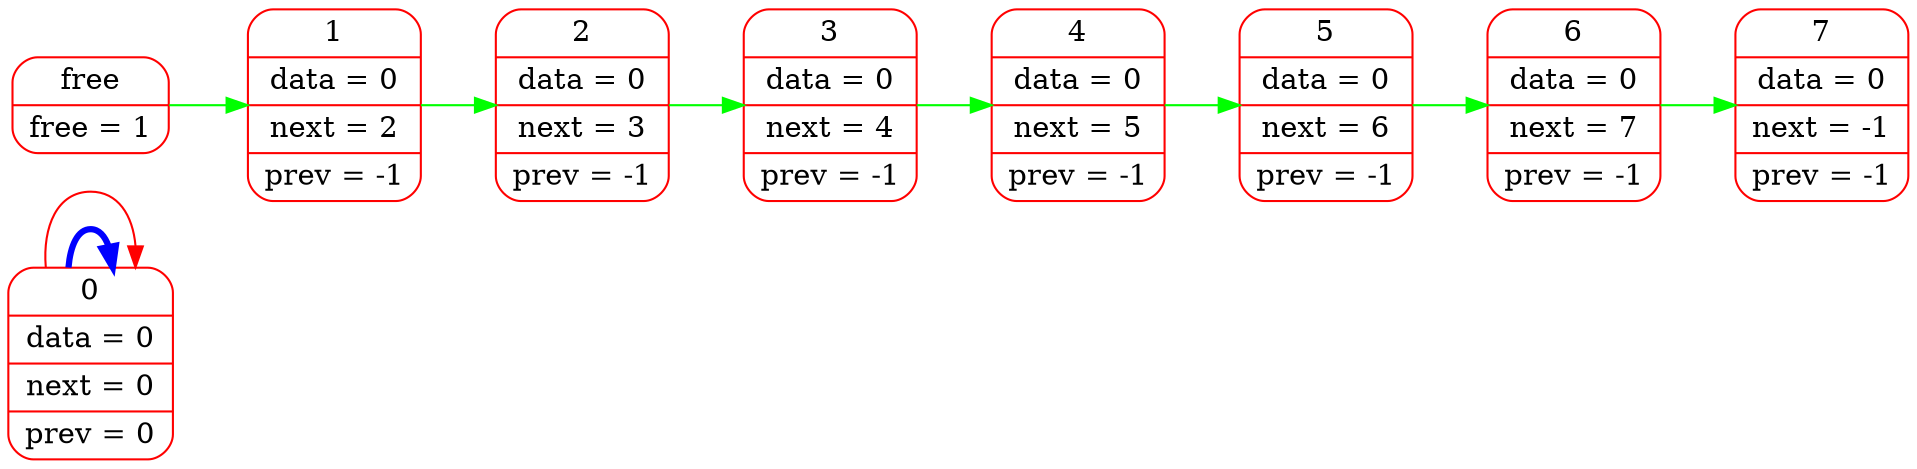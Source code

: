 digraph G{
rankdir=LR;
node[color="red",fontsize=14];
edge[color="blue",fontsize=12, penwidth=3];
elem0[shape="Mrecord", label="0 | data = 0 | next = 0 | prev = 0"];
elem0->elem0;
edge[color="red",fontsize=12, penwidth=1];
elem0->elem0;edge[color="green",fontsize=12, penwidth=1];
free[shape="Mrecord", label="free | free = 1"];
elem1[shape="Mrecord", label="1 | data = 0 | next = 2 | prev = -1"];
elem2[shape="Mrecord", label="2 | data = 0 | next = 3 | prev = -1"];
elem3[shape="Mrecord", label="3 | data = 0 | next = 4 | prev = -1"];
elem4[shape="Mrecord", label="4 | data = 0 | next = 5 | prev = -1"];
elem5[shape="Mrecord", label="5 | data = 0 | next = 6 | prev = -1"];
elem6[shape="Mrecord", label="6 | data = 0 | next = 7 | prev = -1"];
elem7[shape="Mrecord", label="7 | data = 0 | next = -1 | prev = -1"];
free->elem1->elem2->elem3->elem4->elem5->elem6->elem7;
}
